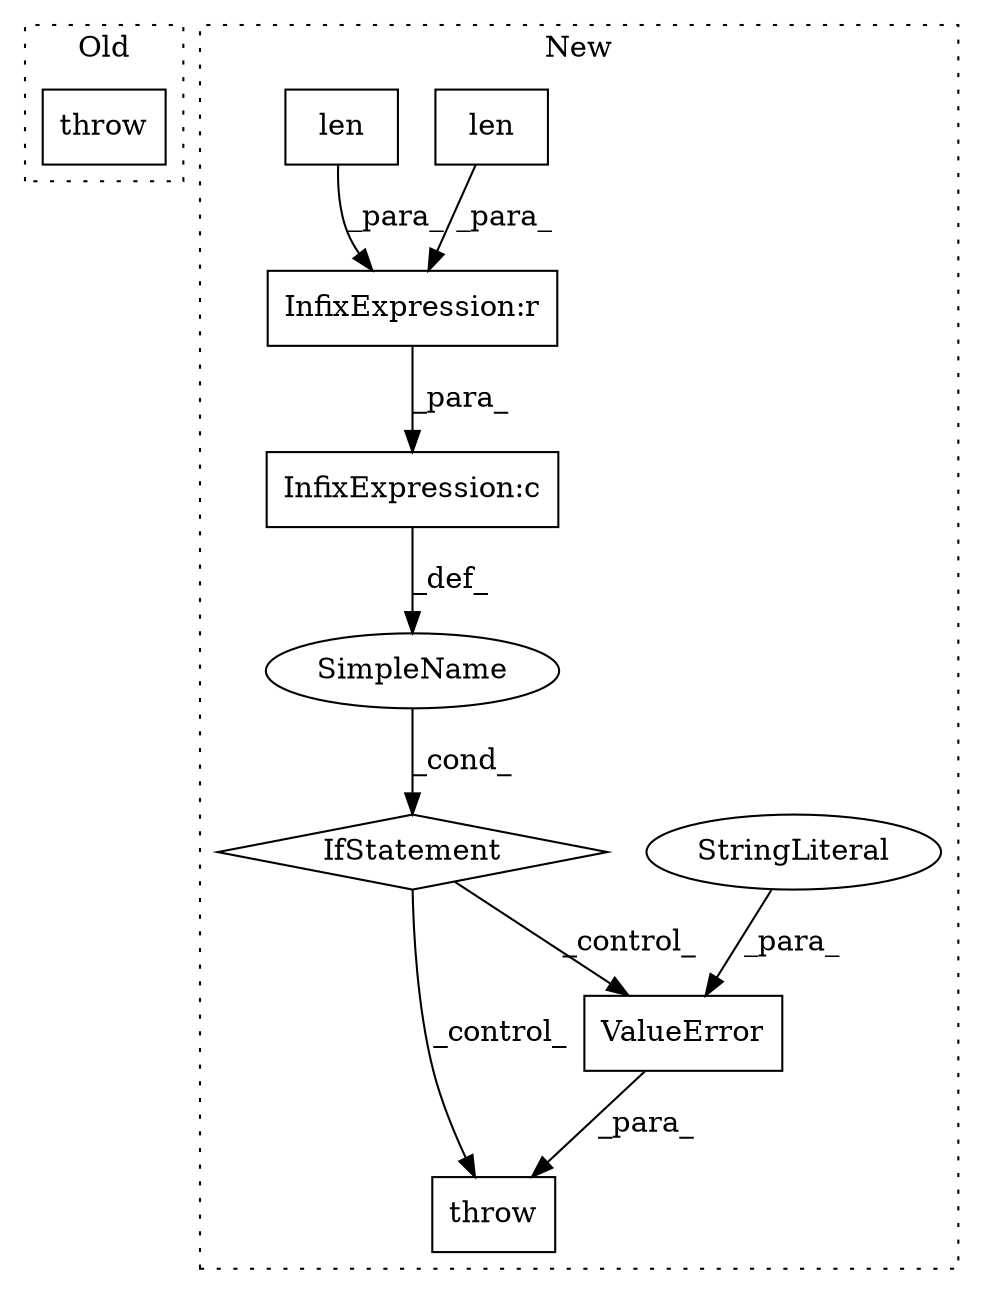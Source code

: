 digraph G {
subgraph cluster0 {
1 [label="throw" a="53" s="90086" l="6" shape="box"];
label = "Old";
style="dotted";
}
subgraph cluster1 {
2 [label="len" a="32" s="90105,90121" l="4,1" shape="box"];
3 [label="InfixExpression:r" a="27" s="90122" l="4" shape="box"];
4 [label="IfStatement" a="25" s="90099,90164" l="4,2" shape="diamond"];
5 [label="SimpleName" a="42" s="" l="" shape="ellipse"];
6 [label="throw" a="53" s="90174" l="6" shape="box"];
7 [label="ValueError" a="32" s="90180,90244" l="11,1" shape="box"];
8 [label="StringLiteral" a="45" s="90191" l="53" shape="ellipse"];
9 [label="len" a="32" s="90126,90135" l="4,1" shape="box"];
10 [label="InfixExpression:c" a="27" s="90136" l="4" shape="box"];
label = "New";
style="dotted";
}
2 -> 3 [label="_para_"];
3 -> 10 [label="_para_"];
4 -> 6 [label="_control_"];
4 -> 7 [label="_control_"];
5 -> 4 [label="_cond_"];
7 -> 6 [label="_para_"];
8 -> 7 [label="_para_"];
9 -> 3 [label="_para_"];
10 -> 5 [label="_def_"];
}